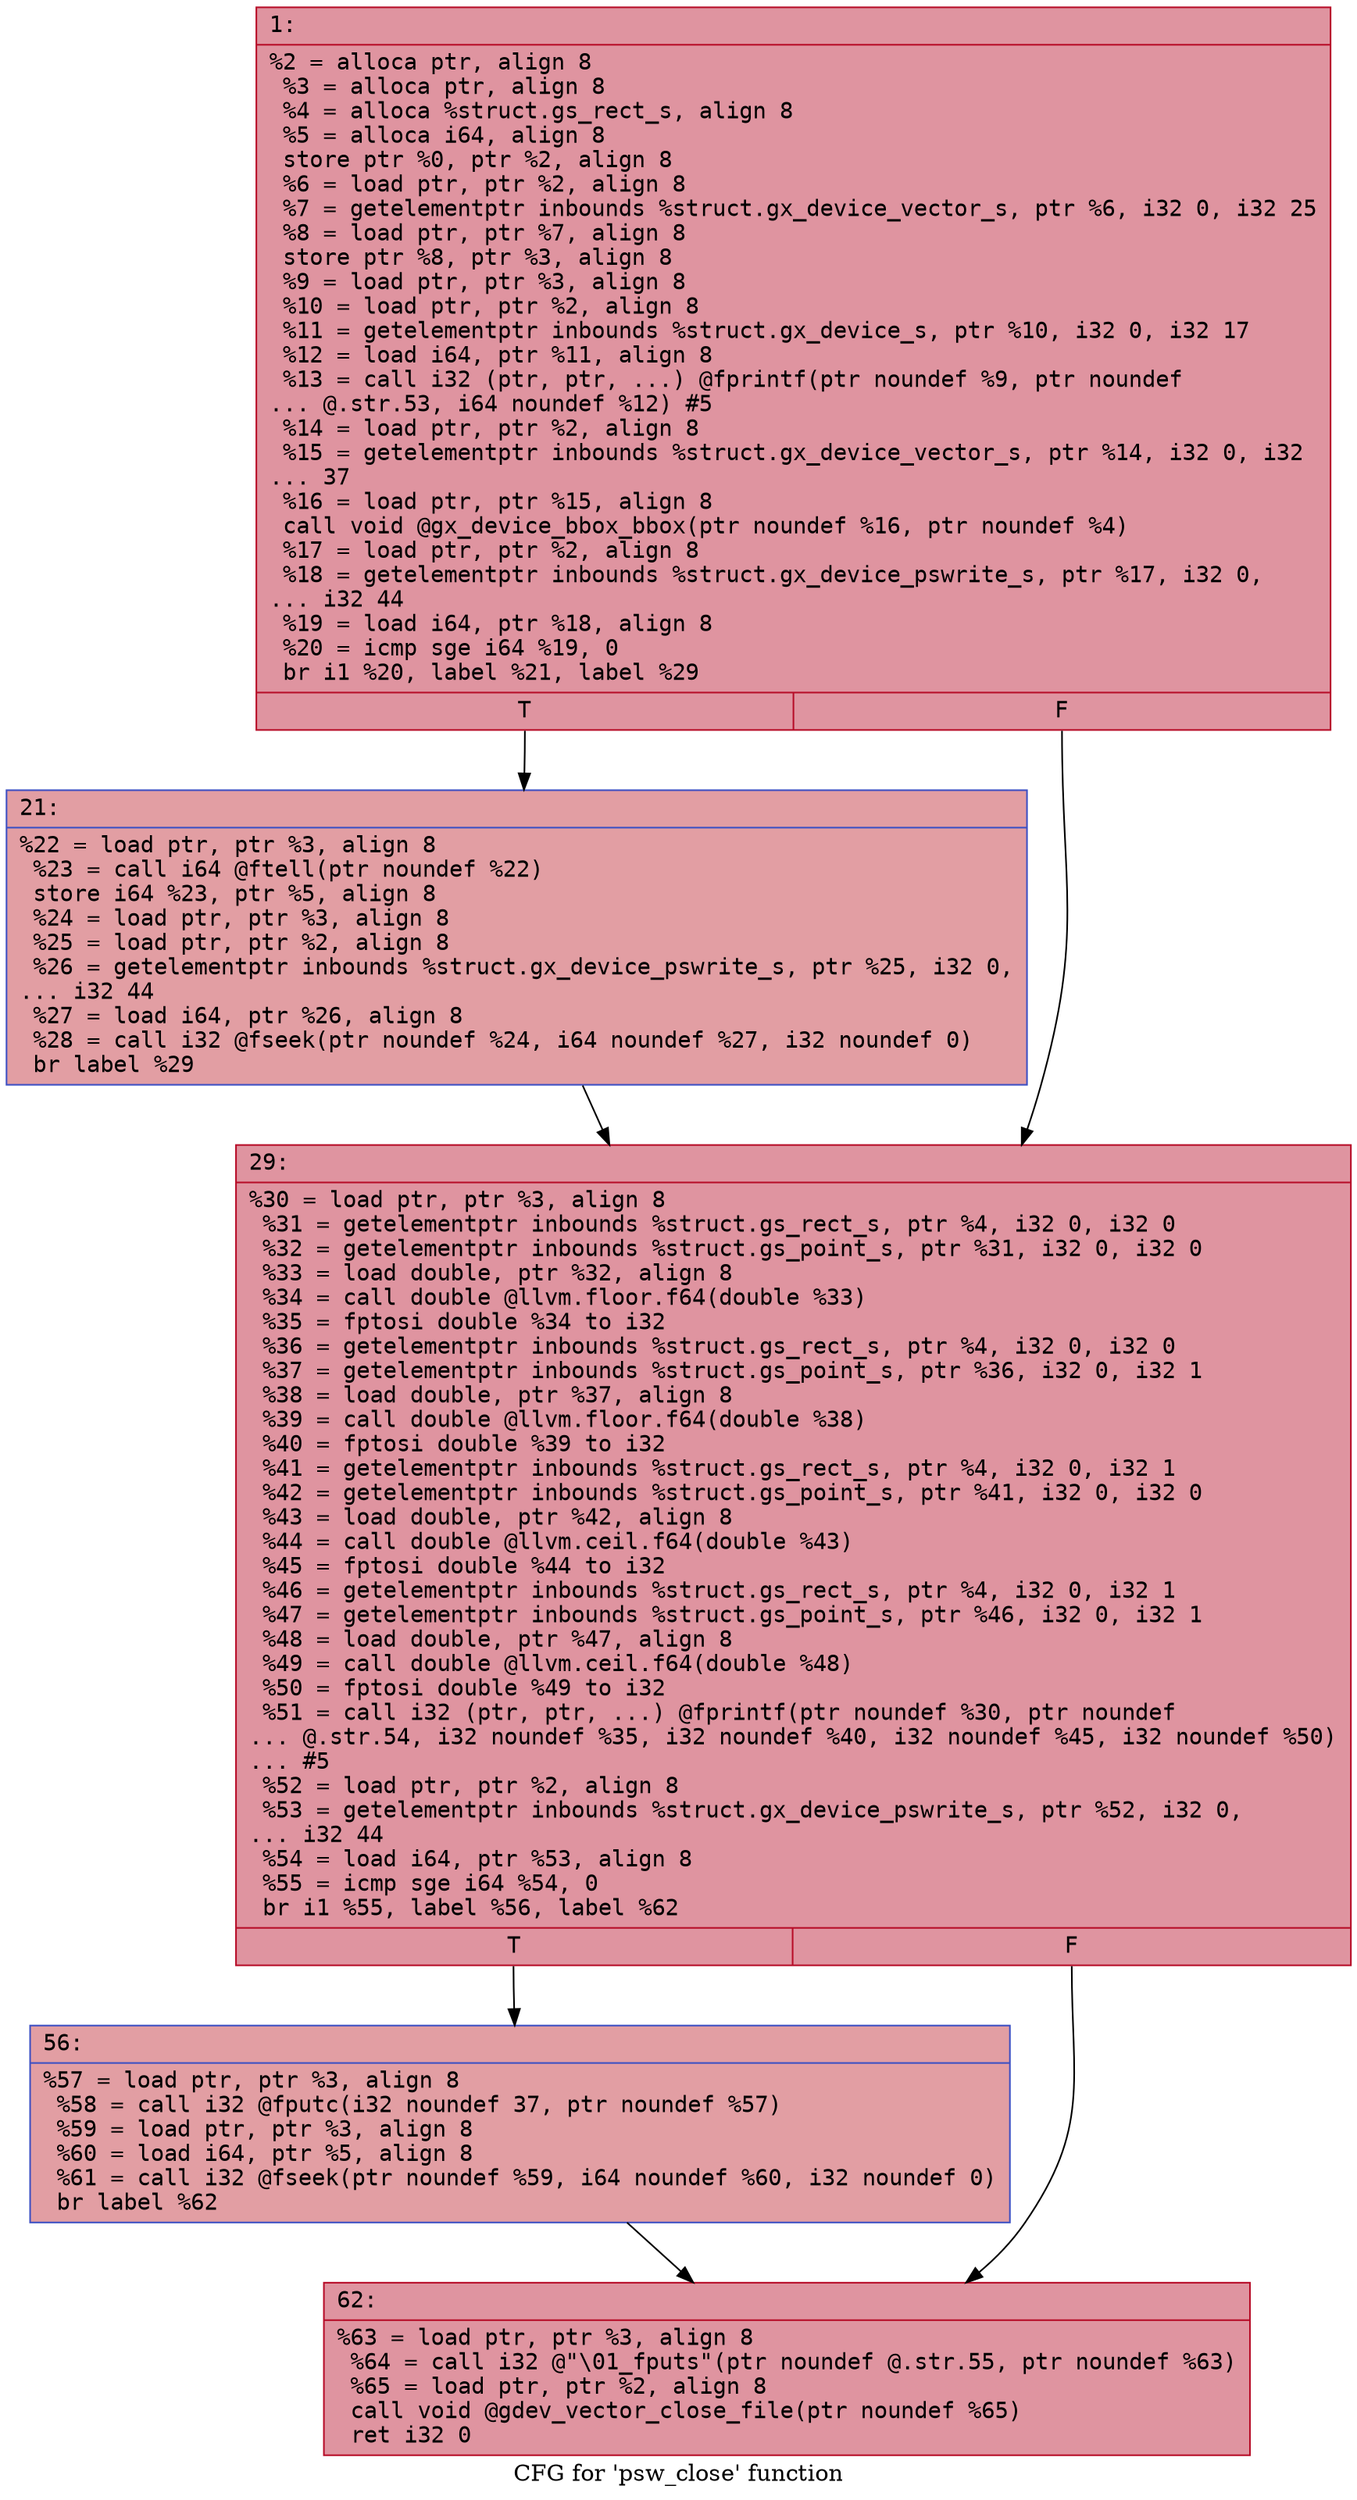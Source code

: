 digraph "CFG for 'psw_close' function" {
	label="CFG for 'psw_close' function";

	Node0x60000287ac60 [shape=record,color="#b70d28ff", style=filled, fillcolor="#b70d2870" fontname="Courier",label="{1:\l|  %2 = alloca ptr, align 8\l  %3 = alloca ptr, align 8\l  %4 = alloca %struct.gs_rect_s, align 8\l  %5 = alloca i64, align 8\l  store ptr %0, ptr %2, align 8\l  %6 = load ptr, ptr %2, align 8\l  %7 = getelementptr inbounds %struct.gx_device_vector_s, ptr %6, i32 0, i32 25\l  %8 = load ptr, ptr %7, align 8\l  store ptr %8, ptr %3, align 8\l  %9 = load ptr, ptr %3, align 8\l  %10 = load ptr, ptr %2, align 8\l  %11 = getelementptr inbounds %struct.gx_device_s, ptr %10, i32 0, i32 17\l  %12 = load i64, ptr %11, align 8\l  %13 = call i32 (ptr, ptr, ...) @fprintf(ptr noundef %9, ptr noundef\l... @.str.53, i64 noundef %12) #5\l  %14 = load ptr, ptr %2, align 8\l  %15 = getelementptr inbounds %struct.gx_device_vector_s, ptr %14, i32 0, i32\l... 37\l  %16 = load ptr, ptr %15, align 8\l  call void @gx_device_bbox_bbox(ptr noundef %16, ptr noundef %4)\l  %17 = load ptr, ptr %2, align 8\l  %18 = getelementptr inbounds %struct.gx_device_pswrite_s, ptr %17, i32 0,\l... i32 44\l  %19 = load i64, ptr %18, align 8\l  %20 = icmp sge i64 %19, 0\l  br i1 %20, label %21, label %29\l|{<s0>T|<s1>F}}"];
	Node0x60000287ac60:s0 -> Node0x60000287acb0[tooltip="1 -> 21\nProbability 50.00%" ];
	Node0x60000287ac60:s1 -> Node0x60000287ad00[tooltip="1 -> 29\nProbability 50.00%" ];
	Node0x60000287acb0 [shape=record,color="#3d50c3ff", style=filled, fillcolor="#be242e70" fontname="Courier",label="{21:\l|  %22 = load ptr, ptr %3, align 8\l  %23 = call i64 @ftell(ptr noundef %22)\l  store i64 %23, ptr %5, align 8\l  %24 = load ptr, ptr %3, align 8\l  %25 = load ptr, ptr %2, align 8\l  %26 = getelementptr inbounds %struct.gx_device_pswrite_s, ptr %25, i32 0,\l... i32 44\l  %27 = load i64, ptr %26, align 8\l  %28 = call i32 @fseek(ptr noundef %24, i64 noundef %27, i32 noundef 0)\l  br label %29\l}"];
	Node0x60000287acb0 -> Node0x60000287ad00[tooltip="21 -> 29\nProbability 100.00%" ];
	Node0x60000287ad00 [shape=record,color="#b70d28ff", style=filled, fillcolor="#b70d2870" fontname="Courier",label="{29:\l|  %30 = load ptr, ptr %3, align 8\l  %31 = getelementptr inbounds %struct.gs_rect_s, ptr %4, i32 0, i32 0\l  %32 = getelementptr inbounds %struct.gs_point_s, ptr %31, i32 0, i32 0\l  %33 = load double, ptr %32, align 8\l  %34 = call double @llvm.floor.f64(double %33)\l  %35 = fptosi double %34 to i32\l  %36 = getelementptr inbounds %struct.gs_rect_s, ptr %4, i32 0, i32 0\l  %37 = getelementptr inbounds %struct.gs_point_s, ptr %36, i32 0, i32 1\l  %38 = load double, ptr %37, align 8\l  %39 = call double @llvm.floor.f64(double %38)\l  %40 = fptosi double %39 to i32\l  %41 = getelementptr inbounds %struct.gs_rect_s, ptr %4, i32 0, i32 1\l  %42 = getelementptr inbounds %struct.gs_point_s, ptr %41, i32 0, i32 0\l  %43 = load double, ptr %42, align 8\l  %44 = call double @llvm.ceil.f64(double %43)\l  %45 = fptosi double %44 to i32\l  %46 = getelementptr inbounds %struct.gs_rect_s, ptr %4, i32 0, i32 1\l  %47 = getelementptr inbounds %struct.gs_point_s, ptr %46, i32 0, i32 1\l  %48 = load double, ptr %47, align 8\l  %49 = call double @llvm.ceil.f64(double %48)\l  %50 = fptosi double %49 to i32\l  %51 = call i32 (ptr, ptr, ...) @fprintf(ptr noundef %30, ptr noundef\l... @.str.54, i32 noundef %35, i32 noundef %40, i32 noundef %45, i32 noundef %50)\l... #5\l  %52 = load ptr, ptr %2, align 8\l  %53 = getelementptr inbounds %struct.gx_device_pswrite_s, ptr %52, i32 0,\l... i32 44\l  %54 = load i64, ptr %53, align 8\l  %55 = icmp sge i64 %54, 0\l  br i1 %55, label %56, label %62\l|{<s0>T|<s1>F}}"];
	Node0x60000287ad00:s0 -> Node0x60000287ad50[tooltip="29 -> 56\nProbability 50.00%" ];
	Node0x60000287ad00:s1 -> Node0x60000287ada0[tooltip="29 -> 62\nProbability 50.00%" ];
	Node0x60000287ad50 [shape=record,color="#3d50c3ff", style=filled, fillcolor="#be242e70" fontname="Courier",label="{56:\l|  %57 = load ptr, ptr %3, align 8\l  %58 = call i32 @fputc(i32 noundef 37, ptr noundef %57)\l  %59 = load ptr, ptr %3, align 8\l  %60 = load i64, ptr %5, align 8\l  %61 = call i32 @fseek(ptr noundef %59, i64 noundef %60, i32 noundef 0)\l  br label %62\l}"];
	Node0x60000287ad50 -> Node0x60000287ada0[tooltip="56 -> 62\nProbability 100.00%" ];
	Node0x60000287ada0 [shape=record,color="#b70d28ff", style=filled, fillcolor="#b70d2870" fontname="Courier",label="{62:\l|  %63 = load ptr, ptr %3, align 8\l  %64 = call i32 @\"\\01_fputs\"(ptr noundef @.str.55, ptr noundef %63)\l  %65 = load ptr, ptr %2, align 8\l  call void @gdev_vector_close_file(ptr noundef %65)\l  ret i32 0\l}"];
}
